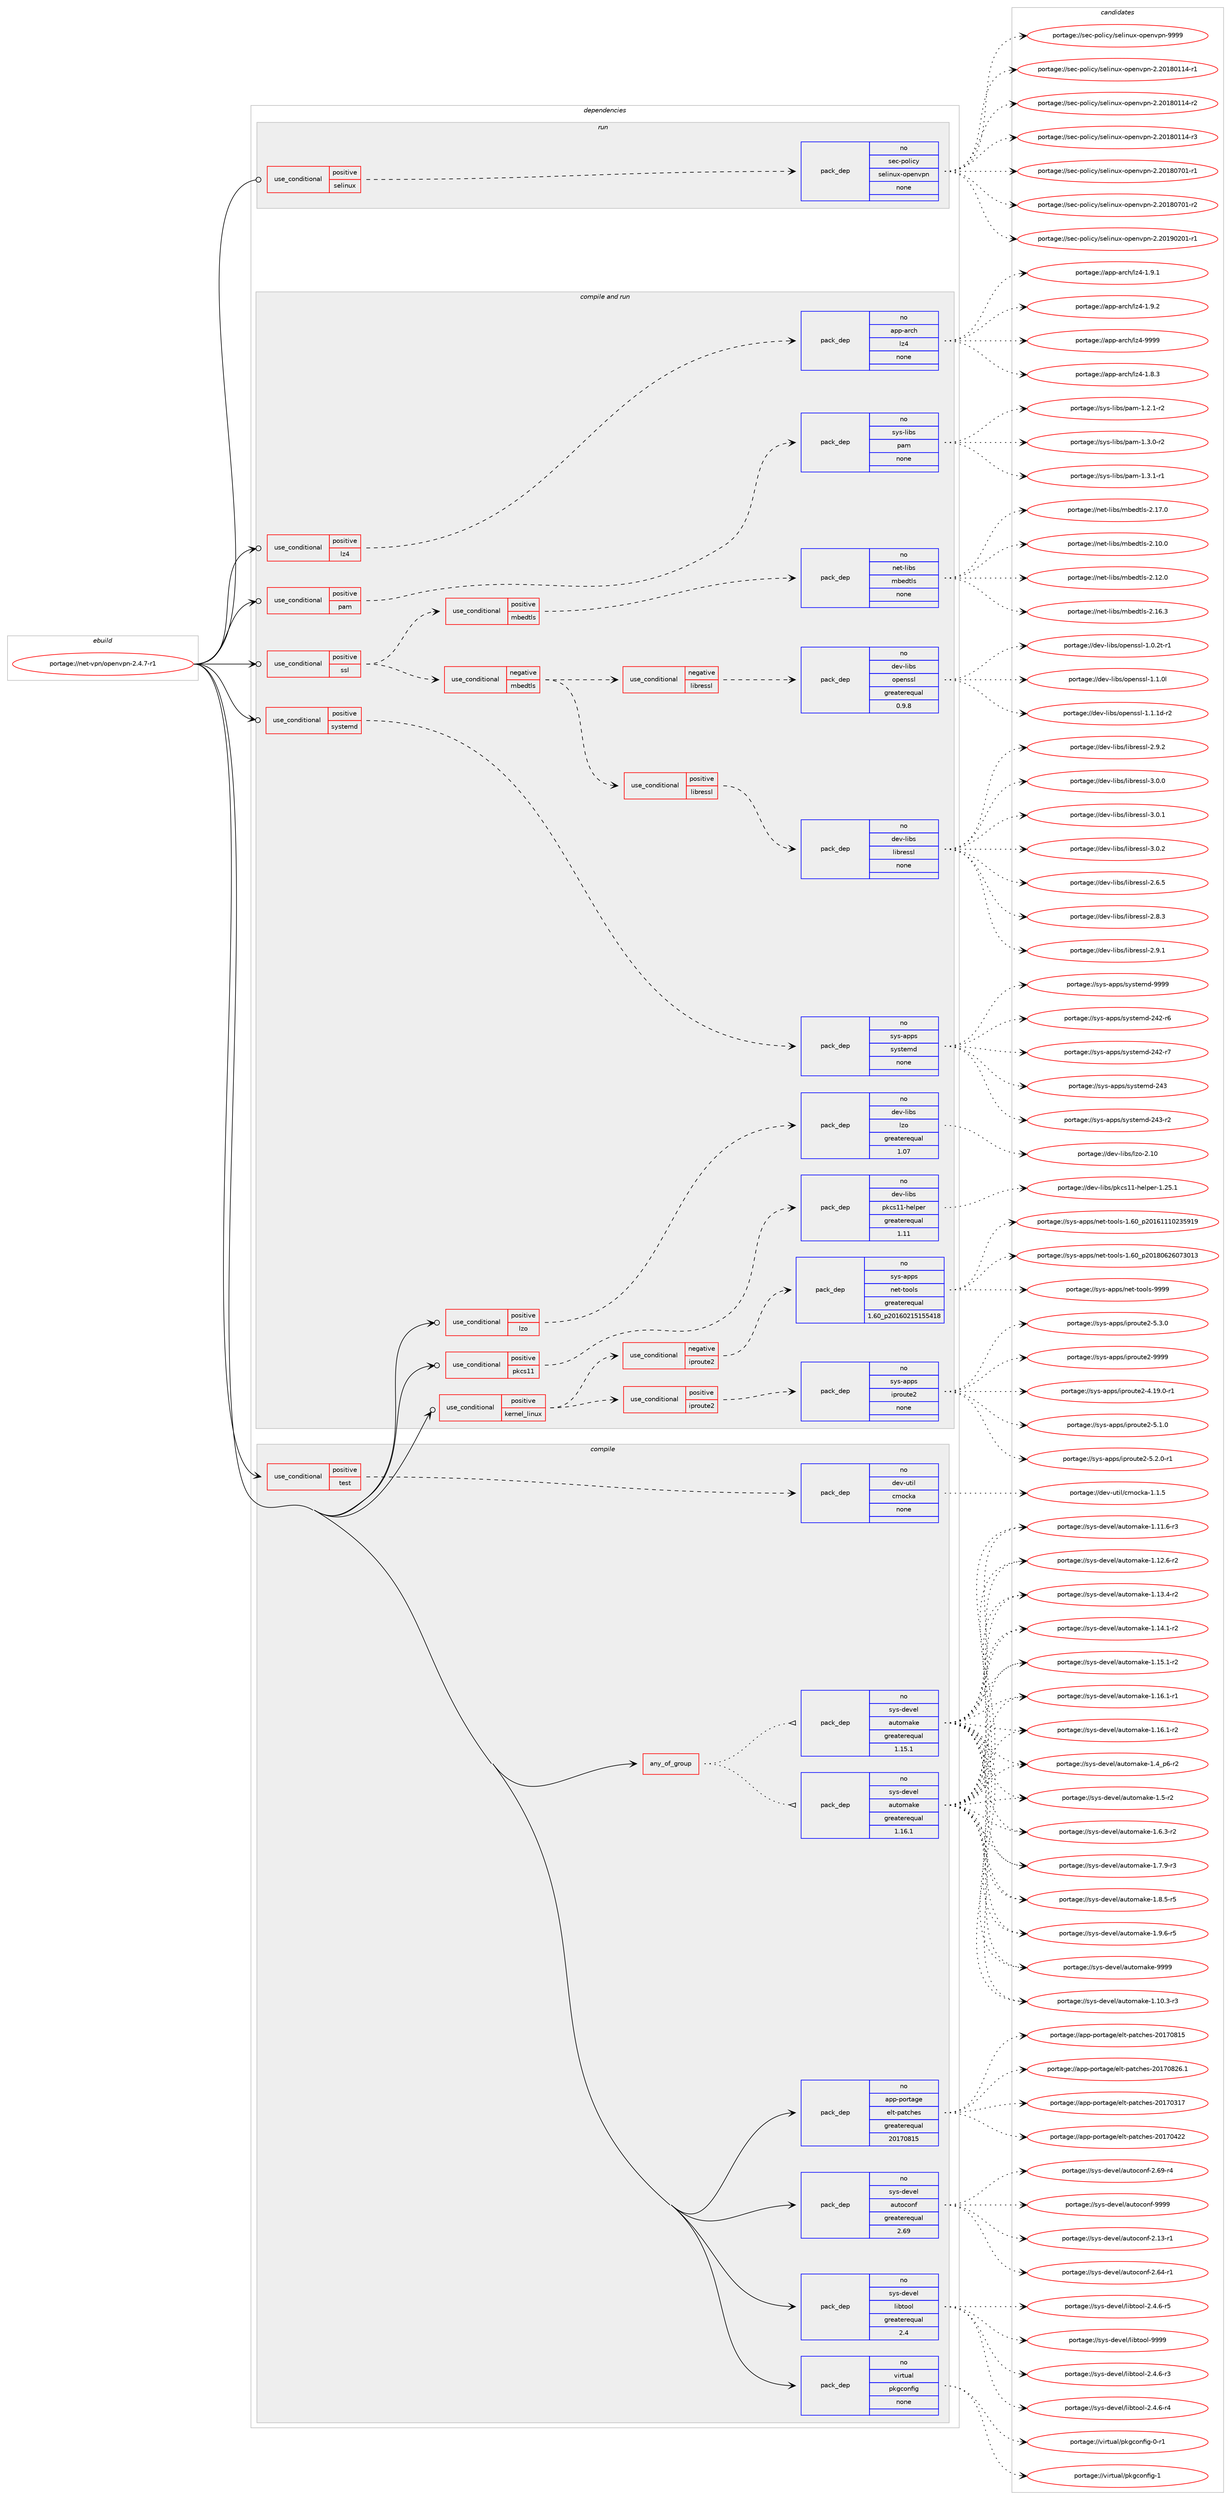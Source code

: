 digraph prolog {

# *************
# Graph options
# *************

newrank=true;
concentrate=true;
compound=true;
graph [rankdir=LR,fontname=Helvetica,fontsize=10,ranksep=1.5];#, ranksep=2.5, nodesep=0.2];
edge  [arrowhead=vee];
node  [fontname=Helvetica,fontsize=10];

# **********
# The ebuild
# **********

subgraph cluster_leftcol {
color=gray;
rank=same;
label=<<i>ebuild</i>>;
id [label="portage://net-vpn/openvpn-2.4.7-r1", color=red, width=4, href="../net-vpn/openvpn-2.4.7-r1.svg"];
}

# ****************
# The dependencies
# ****************

subgraph cluster_midcol {
color=gray;
label=<<i>dependencies</i>>;
subgraph cluster_compile {
fillcolor="#eeeeee";
style=filled;
label=<<i>compile</i>>;
subgraph any6181 {
dependency376392 [label=<<TABLE BORDER="0" CELLBORDER="1" CELLSPACING="0" CELLPADDING="4"><TR><TD CELLPADDING="10">any_of_group</TD></TR></TABLE>>, shape=none, color=red];subgraph pack275889 {
dependency376393 [label=<<TABLE BORDER="0" CELLBORDER="1" CELLSPACING="0" CELLPADDING="4" WIDTH="220"><TR><TD ROWSPAN="6" CELLPADDING="30">pack_dep</TD></TR><TR><TD WIDTH="110">no</TD></TR><TR><TD>sys-devel</TD></TR><TR><TD>automake</TD></TR><TR><TD>greaterequal</TD></TR><TR><TD>1.16.1</TD></TR></TABLE>>, shape=none, color=blue];
}
dependency376392:e -> dependency376393:w [weight=20,style="dotted",arrowhead="oinv"];
subgraph pack275890 {
dependency376394 [label=<<TABLE BORDER="0" CELLBORDER="1" CELLSPACING="0" CELLPADDING="4" WIDTH="220"><TR><TD ROWSPAN="6" CELLPADDING="30">pack_dep</TD></TR><TR><TD WIDTH="110">no</TD></TR><TR><TD>sys-devel</TD></TR><TR><TD>automake</TD></TR><TR><TD>greaterequal</TD></TR><TR><TD>1.15.1</TD></TR></TABLE>>, shape=none, color=blue];
}
dependency376392:e -> dependency376394:w [weight=20,style="dotted",arrowhead="oinv"];
}
id:e -> dependency376392:w [weight=20,style="solid",arrowhead="vee"];
subgraph cond94125 {
dependency376395 [label=<<TABLE BORDER="0" CELLBORDER="1" CELLSPACING="0" CELLPADDING="4"><TR><TD ROWSPAN="3" CELLPADDING="10">use_conditional</TD></TR><TR><TD>positive</TD></TR><TR><TD>test</TD></TR></TABLE>>, shape=none, color=red];
subgraph pack275891 {
dependency376396 [label=<<TABLE BORDER="0" CELLBORDER="1" CELLSPACING="0" CELLPADDING="4" WIDTH="220"><TR><TD ROWSPAN="6" CELLPADDING="30">pack_dep</TD></TR><TR><TD WIDTH="110">no</TD></TR><TR><TD>dev-util</TD></TR><TR><TD>cmocka</TD></TR><TR><TD>none</TD></TR><TR><TD></TD></TR></TABLE>>, shape=none, color=blue];
}
dependency376395:e -> dependency376396:w [weight=20,style="dashed",arrowhead="vee"];
}
id:e -> dependency376395:w [weight=20,style="solid",arrowhead="vee"];
subgraph pack275892 {
dependency376397 [label=<<TABLE BORDER="0" CELLBORDER="1" CELLSPACING="0" CELLPADDING="4" WIDTH="220"><TR><TD ROWSPAN="6" CELLPADDING="30">pack_dep</TD></TR><TR><TD WIDTH="110">no</TD></TR><TR><TD>app-portage</TD></TR><TR><TD>elt-patches</TD></TR><TR><TD>greaterequal</TD></TR><TR><TD>20170815</TD></TR></TABLE>>, shape=none, color=blue];
}
id:e -> dependency376397:w [weight=20,style="solid",arrowhead="vee"];
subgraph pack275893 {
dependency376398 [label=<<TABLE BORDER="0" CELLBORDER="1" CELLSPACING="0" CELLPADDING="4" WIDTH="220"><TR><TD ROWSPAN="6" CELLPADDING="30">pack_dep</TD></TR><TR><TD WIDTH="110">no</TD></TR><TR><TD>sys-devel</TD></TR><TR><TD>autoconf</TD></TR><TR><TD>greaterequal</TD></TR><TR><TD>2.69</TD></TR></TABLE>>, shape=none, color=blue];
}
id:e -> dependency376398:w [weight=20,style="solid",arrowhead="vee"];
subgraph pack275894 {
dependency376399 [label=<<TABLE BORDER="0" CELLBORDER="1" CELLSPACING="0" CELLPADDING="4" WIDTH="220"><TR><TD ROWSPAN="6" CELLPADDING="30">pack_dep</TD></TR><TR><TD WIDTH="110">no</TD></TR><TR><TD>sys-devel</TD></TR><TR><TD>libtool</TD></TR><TR><TD>greaterequal</TD></TR><TR><TD>2.4</TD></TR></TABLE>>, shape=none, color=blue];
}
id:e -> dependency376399:w [weight=20,style="solid",arrowhead="vee"];
subgraph pack275895 {
dependency376400 [label=<<TABLE BORDER="0" CELLBORDER="1" CELLSPACING="0" CELLPADDING="4" WIDTH="220"><TR><TD ROWSPAN="6" CELLPADDING="30">pack_dep</TD></TR><TR><TD WIDTH="110">no</TD></TR><TR><TD>virtual</TD></TR><TR><TD>pkgconfig</TD></TR><TR><TD>none</TD></TR><TR><TD></TD></TR></TABLE>>, shape=none, color=blue];
}
id:e -> dependency376400:w [weight=20,style="solid",arrowhead="vee"];
}
subgraph cluster_compileandrun {
fillcolor="#eeeeee";
style=filled;
label=<<i>compile and run</i>>;
subgraph cond94126 {
dependency376401 [label=<<TABLE BORDER="0" CELLBORDER="1" CELLSPACING="0" CELLPADDING="4"><TR><TD ROWSPAN="3" CELLPADDING="10">use_conditional</TD></TR><TR><TD>positive</TD></TR><TR><TD>kernel_linux</TD></TR></TABLE>>, shape=none, color=red];
subgraph cond94127 {
dependency376402 [label=<<TABLE BORDER="0" CELLBORDER="1" CELLSPACING="0" CELLPADDING="4"><TR><TD ROWSPAN="3" CELLPADDING="10">use_conditional</TD></TR><TR><TD>positive</TD></TR><TR><TD>iproute2</TD></TR></TABLE>>, shape=none, color=red];
subgraph pack275896 {
dependency376403 [label=<<TABLE BORDER="0" CELLBORDER="1" CELLSPACING="0" CELLPADDING="4" WIDTH="220"><TR><TD ROWSPAN="6" CELLPADDING="30">pack_dep</TD></TR><TR><TD WIDTH="110">no</TD></TR><TR><TD>sys-apps</TD></TR><TR><TD>iproute2</TD></TR><TR><TD>none</TD></TR><TR><TD></TD></TR></TABLE>>, shape=none, color=blue];
}
dependency376402:e -> dependency376403:w [weight=20,style="dashed",arrowhead="vee"];
}
dependency376401:e -> dependency376402:w [weight=20,style="dashed",arrowhead="vee"];
subgraph cond94128 {
dependency376404 [label=<<TABLE BORDER="0" CELLBORDER="1" CELLSPACING="0" CELLPADDING="4"><TR><TD ROWSPAN="3" CELLPADDING="10">use_conditional</TD></TR><TR><TD>negative</TD></TR><TR><TD>iproute2</TD></TR></TABLE>>, shape=none, color=red];
subgraph pack275897 {
dependency376405 [label=<<TABLE BORDER="0" CELLBORDER="1" CELLSPACING="0" CELLPADDING="4" WIDTH="220"><TR><TD ROWSPAN="6" CELLPADDING="30">pack_dep</TD></TR><TR><TD WIDTH="110">no</TD></TR><TR><TD>sys-apps</TD></TR><TR><TD>net-tools</TD></TR><TR><TD>greaterequal</TD></TR><TR><TD>1.60_p20160215155418</TD></TR></TABLE>>, shape=none, color=blue];
}
dependency376404:e -> dependency376405:w [weight=20,style="dashed",arrowhead="vee"];
}
dependency376401:e -> dependency376404:w [weight=20,style="dashed",arrowhead="vee"];
}
id:e -> dependency376401:w [weight=20,style="solid",arrowhead="odotvee"];
subgraph cond94129 {
dependency376406 [label=<<TABLE BORDER="0" CELLBORDER="1" CELLSPACING="0" CELLPADDING="4"><TR><TD ROWSPAN="3" CELLPADDING="10">use_conditional</TD></TR><TR><TD>positive</TD></TR><TR><TD>lz4</TD></TR></TABLE>>, shape=none, color=red];
subgraph pack275898 {
dependency376407 [label=<<TABLE BORDER="0" CELLBORDER="1" CELLSPACING="0" CELLPADDING="4" WIDTH="220"><TR><TD ROWSPAN="6" CELLPADDING="30">pack_dep</TD></TR><TR><TD WIDTH="110">no</TD></TR><TR><TD>app-arch</TD></TR><TR><TD>lz4</TD></TR><TR><TD>none</TD></TR><TR><TD></TD></TR></TABLE>>, shape=none, color=blue];
}
dependency376406:e -> dependency376407:w [weight=20,style="dashed",arrowhead="vee"];
}
id:e -> dependency376406:w [weight=20,style="solid",arrowhead="odotvee"];
subgraph cond94130 {
dependency376408 [label=<<TABLE BORDER="0" CELLBORDER="1" CELLSPACING="0" CELLPADDING="4"><TR><TD ROWSPAN="3" CELLPADDING="10">use_conditional</TD></TR><TR><TD>positive</TD></TR><TR><TD>lzo</TD></TR></TABLE>>, shape=none, color=red];
subgraph pack275899 {
dependency376409 [label=<<TABLE BORDER="0" CELLBORDER="1" CELLSPACING="0" CELLPADDING="4" WIDTH="220"><TR><TD ROWSPAN="6" CELLPADDING="30">pack_dep</TD></TR><TR><TD WIDTH="110">no</TD></TR><TR><TD>dev-libs</TD></TR><TR><TD>lzo</TD></TR><TR><TD>greaterequal</TD></TR><TR><TD>1.07</TD></TR></TABLE>>, shape=none, color=blue];
}
dependency376408:e -> dependency376409:w [weight=20,style="dashed",arrowhead="vee"];
}
id:e -> dependency376408:w [weight=20,style="solid",arrowhead="odotvee"];
subgraph cond94131 {
dependency376410 [label=<<TABLE BORDER="0" CELLBORDER="1" CELLSPACING="0" CELLPADDING="4"><TR><TD ROWSPAN="3" CELLPADDING="10">use_conditional</TD></TR><TR><TD>positive</TD></TR><TR><TD>pam</TD></TR></TABLE>>, shape=none, color=red];
subgraph pack275900 {
dependency376411 [label=<<TABLE BORDER="0" CELLBORDER="1" CELLSPACING="0" CELLPADDING="4" WIDTH="220"><TR><TD ROWSPAN="6" CELLPADDING="30">pack_dep</TD></TR><TR><TD WIDTH="110">no</TD></TR><TR><TD>sys-libs</TD></TR><TR><TD>pam</TD></TR><TR><TD>none</TD></TR><TR><TD></TD></TR></TABLE>>, shape=none, color=blue];
}
dependency376410:e -> dependency376411:w [weight=20,style="dashed",arrowhead="vee"];
}
id:e -> dependency376410:w [weight=20,style="solid",arrowhead="odotvee"];
subgraph cond94132 {
dependency376412 [label=<<TABLE BORDER="0" CELLBORDER="1" CELLSPACING="0" CELLPADDING="4"><TR><TD ROWSPAN="3" CELLPADDING="10">use_conditional</TD></TR><TR><TD>positive</TD></TR><TR><TD>pkcs11</TD></TR></TABLE>>, shape=none, color=red];
subgraph pack275901 {
dependency376413 [label=<<TABLE BORDER="0" CELLBORDER="1" CELLSPACING="0" CELLPADDING="4" WIDTH="220"><TR><TD ROWSPAN="6" CELLPADDING="30">pack_dep</TD></TR><TR><TD WIDTH="110">no</TD></TR><TR><TD>dev-libs</TD></TR><TR><TD>pkcs11-helper</TD></TR><TR><TD>greaterequal</TD></TR><TR><TD>1.11</TD></TR></TABLE>>, shape=none, color=blue];
}
dependency376412:e -> dependency376413:w [weight=20,style="dashed",arrowhead="vee"];
}
id:e -> dependency376412:w [weight=20,style="solid",arrowhead="odotvee"];
subgraph cond94133 {
dependency376414 [label=<<TABLE BORDER="0" CELLBORDER="1" CELLSPACING="0" CELLPADDING="4"><TR><TD ROWSPAN="3" CELLPADDING="10">use_conditional</TD></TR><TR><TD>positive</TD></TR><TR><TD>ssl</TD></TR></TABLE>>, shape=none, color=red];
subgraph cond94134 {
dependency376415 [label=<<TABLE BORDER="0" CELLBORDER="1" CELLSPACING="0" CELLPADDING="4"><TR><TD ROWSPAN="3" CELLPADDING="10">use_conditional</TD></TR><TR><TD>negative</TD></TR><TR><TD>mbedtls</TD></TR></TABLE>>, shape=none, color=red];
subgraph cond94135 {
dependency376416 [label=<<TABLE BORDER="0" CELLBORDER="1" CELLSPACING="0" CELLPADDING="4"><TR><TD ROWSPAN="3" CELLPADDING="10">use_conditional</TD></TR><TR><TD>negative</TD></TR><TR><TD>libressl</TD></TR></TABLE>>, shape=none, color=red];
subgraph pack275902 {
dependency376417 [label=<<TABLE BORDER="0" CELLBORDER="1" CELLSPACING="0" CELLPADDING="4" WIDTH="220"><TR><TD ROWSPAN="6" CELLPADDING="30">pack_dep</TD></TR><TR><TD WIDTH="110">no</TD></TR><TR><TD>dev-libs</TD></TR><TR><TD>openssl</TD></TR><TR><TD>greaterequal</TD></TR><TR><TD>0.9.8</TD></TR></TABLE>>, shape=none, color=blue];
}
dependency376416:e -> dependency376417:w [weight=20,style="dashed",arrowhead="vee"];
}
dependency376415:e -> dependency376416:w [weight=20,style="dashed",arrowhead="vee"];
subgraph cond94136 {
dependency376418 [label=<<TABLE BORDER="0" CELLBORDER="1" CELLSPACING="0" CELLPADDING="4"><TR><TD ROWSPAN="3" CELLPADDING="10">use_conditional</TD></TR><TR><TD>positive</TD></TR><TR><TD>libressl</TD></TR></TABLE>>, shape=none, color=red];
subgraph pack275903 {
dependency376419 [label=<<TABLE BORDER="0" CELLBORDER="1" CELLSPACING="0" CELLPADDING="4" WIDTH="220"><TR><TD ROWSPAN="6" CELLPADDING="30">pack_dep</TD></TR><TR><TD WIDTH="110">no</TD></TR><TR><TD>dev-libs</TD></TR><TR><TD>libressl</TD></TR><TR><TD>none</TD></TR><TR><TD></TD></TR></TABLE>>, shape=none, color=blue];
}
dependency376418:e -> dependency376419:w [weight=20,style="dashed",arrowhead="vee"];
}
dependency376415:e -> dependency376418:w [weight=20,style="dashed",arrowhead="vee"];
}
dependency376414:e -> dependency376415:w [weight=20,style="dashed",arrowhead="vee"];
subgraph cond94137 {
dependency376420 [label=<<TABLE BORDER="0" CELLBORDER="1" CELLSPACING="0" CELLPADDING="4"><TR><TD ROWSPAN="3" CELLPADDING="10">use_conditional</TD></TR><TR><TD>positive</TD></TR><TR><TD>mbedtls</TD></TR></TABLE>>, shape=none, color=red];
subgraph pack275904 {
dependency376421 [label=<<TABLE BORDER="0" CELLBORDER="1" CELLSPACING="0" CELLPADDING="4" WIDTH="220"><TR><TD ROWSPAN="6" CELLPADDING="30">pack_dep</TD></TR><TR><TD WIDTH="110">no</TD></TR><TR><TD>net-libs</TD></TR><TR><TD>mbedtls</TD></TR><TR><TD>none</TD></TR><TR><TD></TD></TR></TABLE>>, shape=none, color=blue];
}
dependency376420:e -> dependency376421:w [weight=20,style="dashed",arrowhead="vee"];
}
dependency376414:e -> dependency376420:w [weight=20,style="dashed",arrowhead="vee"];
}
id:e -> dependency376414:w [weight=20,style="solid",arrowhead="odotvee"];
subgraph cond94138 {
dependency376422 [label=<<TABLE BORDER="0" CELLBORDER="1" CELLSPACING="0" CELLPADDING="4"><TR><TD ROWSPAN="3" CELLPADDING="10">use_conditional</TD></TR><TR><TD>positive</TD></TR><TR><TD>systemd</TD></TR></TABLE>>, shape=none, color=red];
subgraph pack275905 {
dependency376423 [label=<<TABLE BORDER="0" CELLBORDER="1" CELLSPACING="0" CELLPADDING="4" WIDTH="220"><TR><TD ROWSPAN="6" CELLPADDING="30">pack_dep</TD></TR><TR><TD WIDTH="110">no</TD></TR><TR><TD>sys-apps</TD></TR><TR><TD>systemd</TD></TR><TR><TD>none</TD></TR><TR><TD></TD></TR></TABLE>>, shape=none, color=blue];
}
dependency376422:e -> dependency376423:w [weight=20,style="dashed",arrowhead="vee"];
}
id:e -> dependency376422:w [weight=20,style="solid",arrowhead="odotvee"];
}
subgraph cluster_run {
fillcolor="#eeeeee";
style=filled;
label=<<i>run</i>>;
subgraph cond94139 {
dependency376424 [label=<<TABLE BORDER="0" CELLBORDER="1" CELLSPACING="0" CELLPADDING="4"><TR><TD ROWSPAN="3" CELLPADDING="10">use_conditional</TD></TR><TR><TD>positive</TD></TR><TR><TD>selinux</TD></TR></TABLE>>, shape=none, color=red];
subgraph pack275906 {
dependency376425 [label=<<TABLE BORDER="0" CELLBORDER="1" CELLSPACING="0" CELLPADDING="4" WIDTH="220"><TR><TD ROWSPAN="6" CELLPADDING="30">pack_dep</TD></TR><TR><TD WIDTH="110">no</TD></TR><TR><TD>sec-policy</TD></TR><TR><TD>selinux-openvpn</TD></TR><TR><TD>none</TD></TR><TR><TD></TD></TR></TABLE>>, shape=none, color=blue];
}
dependency376424:e -> dependency376425:w [weight=20,style="dashed",arrowhead="vee"];
}
id:e -> dependency376424:w [weight=20,style="solid",arrowhead="odot"];
}
}

# **************
# The candidates
# **************

subgraph cluster_choices {
rank=same;
color=gray;
label=<<i>candidates</i>>;

subgraph choice275889 {
color=black;
nodesep=1;
choiceportage11512111545100101118101108479711711611110997107101454946494846514511451 [label="portage://sys-devel/automake-1.10.3-r3", color=red, width=4,href="../sys-devel/automake-1.10.3-r3.svg"];
choiceportage11512111545100101118101108479711711611110997107101454946494946544511451 [label="portage://sys-devel/automake-1.11.6-r3", color=red, width=4,href="../sys-devel/automake-1.11.6-r3.svg"];
choiceportage11512111545100101118101108479711711611110997107101454946495046544511450 [label="portage://sys-devel/automake-1.12.6-r2", color=red, width=4,href="../sys-devel/automake-1.12.6-r2.svg"];
choiceportage11512111545100101118101108479711711611110997107101454946495146524511450 [label="portage://sys-devel/automake-1.13.4-r2", color=red, width=4,href="../sys-devel/automake-1.13.4-r2.svg"];
choiceportage11512111545100101118101108479711711611110997107101454946495246494511450 [label="portage://sys-devel/automake-1.14.1-r2", color=red, width=4,href="../sys-devel/automake-1.14.1-r2.svg"];
choiceportage11512111545100101118101108479711711611110997107101454946495346494511450 [label="portage://sys-devel/automake-1.15.1-r2", color=red, width=4,href="../sys-devel/automake-1.15.1-r2.svg"];
choiceportage11512111545100101118101108479711711611110997107101454946495446494511449 [label="portage://sys-devel/automake-1.16.1-r1", color=red, width=4,href="../sys-devel/automake-1.16.1-r1.svg"];
choiceportage11512111545100101118101108479711711611110997107101454946495446494511450 [label="portage://sys-devel/automake-1.16.1-r2", color=red, width=4,href="../sys-devel/automake-1.16.1-r2.svg"];
choiceportage115121115451001011181011084797117116111109971071014549465295112544511450 [label="portage://sys-devel/automake-1.4_p6-r2", color=red, width=4,href="../sys-devel/automake-1.4_p6-r2.svg"];
choiceportage11512111545100101118101108479711711611110997107101454946534511450 [label="portage://sys-devel/automake-1.5-r2", color=red, width=4,href="../sys-devel/automake-1.5-r2.svg"];
choiceportage115121115451001011181011084797117116111109971071014549465446514511450 [label="portage://sys-devel/automake-1.6.3-r2", color=red, width=4,href="../sys-devel/automake-1.6.3-r2.svg"];
choiceportage115121115451001011181011084797117116111109971071014549465546574511451 [label="portage://sys-devel/automake-1.7.9-r3", color=red, width=4,href="../sys-devel/automake-1.7.9-r3.svg"];
choiceportage115121115451001011181011084797117116111109971071014549465646534511453 [label="portage://sys-devel/automake-1.8.5-r5", color=red, width=4,href="../sys-devel/automake-1.8.5-r5.svg"];
choiceportage115121115451001011181011084797117116111109971071014549465746544511453 [label="portage://sys-devel/automake-1.9.6-r5", color=red, width=4,href="../sys-devel/automake-1.9.6-r5.svg"];
choiceportage115121115451001011181011084797117116111109971071014557575757 [label="portage://sys-devel/automake-9999", color=red, width=4,href="../sys-devel/automake-9999.svg"];
dependency376393:e -> choiceportage11512111545100101118101108479711711611110997107101454946494846514511451:w [style=dotted,weight="100"];
dependency376393:e -> choiceportage11512111545100101118101108479711711611110997107101454946494946544511451:w [style=dotted,weight="100"];
dependency376393:e -> choiceportage11512111545100101118101108479711711611110997107101454946495046544511450:w [style=dotted,weight="100"];
dependency376393:e -> choiceportage11512111545100101118101108479711711611110997107101454946495146524511450:w [style=dotted,weight="100"];
dependency376393:e -> choiceportage11512111545100101118101108479711711611110997107101454946495246494511450:w [style=dotted,weight="100"];
dependency376393:e -> choiceportage11512111545100101118101108479711711611110997107101454946495346494511450:w [style=dotted,weight="100"];
dependency376393:e -> choiceportage11512111545100101118101108479711711611110997107101454946495446494511449:w [style=dotted,weight="100"];
dependency376393:e -> choiceportage11512111545100101118101108479711711611110997107101454946495446494511450:w [style=dotted,weight="100"];
dependency376393:e -> choiceportage115121115451001011181011084797117116111109971071014549465295112544511450:w [style=dotted,weight="100"];
dependency376393:e -> choiceportage11512111545100101118101108479711711611110997107101454946534511450:w [style=dotted,weight="100"];
dependency376393:e -> choiceportage115121115451001011181011084797117116111109971071014549465446514511450:w [style=dotted,weight="100"];
dependency376393:e -> choiceportage115121115451001011181011084797117116111109971071014549465546574511451:w [style=dotted,weight="100"];
dependency376393:e -> choiceportage115121115451001011181011084797117116111109971071014549465646534511453:w [style=dotted,weight="100"];
dependency376393:e -> choiceportage115121115451001011181011084797117116111109971071014549465746544511453:w [style=dotted,weight="100"];
dependency376393:e -> choiceportage115121115451001011181011084797117116111109971071014557575757:w [style=dotted,weight="100"];
}
subgraph choice275890 {
color=black;
nodesep=1;
choiceportage11512111545100101118101108479711711611110997107101454946494846514511451 [label="portage://sys-devel/automake-1.10.3-r3", color=red, width=4,href="../sys-devel/automake-1.10.3-r3.svg"];
choiceportage11512111545100101118101108479711711611110997107101454946494946544511451 [label="portage://sys-devel/automake-1.11.6-r3", color=red, width=4,href="../sys-devel/automake-1.11.6-r3.svg"];
choiceportage11512111545100101118101108479711711611110997107101454946495046544511450 [label="portage://sys-devel/automake-1.12.6-r2", color=red, width=4,href="../sys-devel/automake-1.12.6-r2.svg"];
choiceportage11512111545100101118101108479711711611110997107101454946495146524511450 [label="portage://sys-devel/automake-1.13.4-r2", color=red, width=4,href="../sys-devel/automake-1.13.4-r2.svg"];
choiceportage11512111545100101118101108479711711611110997107101454946495246494511450 [label="portage://sys-devel/automake-1.14.1-r2", color=red, width=4,href="../sys-devel/automake-1.14.1-r2.svg"];
choiceportage11512111545100101118101108479711711611110997107101454946495346494511450 [label="portage://sys-devel/automake-1.15.1-r2", color=red, width=4,href="../sys-devel/automake-1.15.1-r2.svg"];
choiceportage11512111545100101118101108479711711611110997107101454946495446494511449 [label="portage://sys-devel/automake-1.16.1-r1", color=red, width=4,href="../sys-devel/automake-1.16.1-r1.svg"];
choiceportage11512111545100101118101108479711711611110997107101454946495446494511450 [label="portage://sys-devel/automake-1.16.1-r2", color=red, width=4,href="../sys-devel/automake-1.16.1-r2.svg"];
choiceportage115121115451001011181011084797117116111109971071014549465295112544511450 [label="portage://sys-devel/automake-1.4_p6-r2", color=red, width=4,href="../sys-devel/automake-1.4_p6-r2.svg"];
choiceportage11512111545100101118101108479711711611110997107101454946534511450 [label="portage://sys-devel/automake-1.5-r2", color=red, width=4,href="../sys-devel/automake-1.5-r2.svg"];
choiceportage115121115451001011181011084797117116111109971071014549465446514511450 [label="portage://sys-devel/automake-1.6.3-r2", color=red, width=4,href="../sys-devel/automake-1.6.3-r2.svg"];
choiceportage115121115451001011181011084797117116111109971071014549465546574511451 [label="portage://sys-devel/automake-1.7.9-r3", color=red, width=4,href="../sys-devel/automake-1.7.9-r3.svg"];
choiceportage115121115451001011181011084797117116111109971071014549465646534511453 [label="portage://sys-devel/automake-1.8.5-r5", color=red, width=4,href="../sys-devel/automake-1.8.5-r5.svg"];
choiceportage115121115451001011181011084797117116111109971071014549465746544511453 [label="portage://sys-devel/automake-1.9.6-r5", color=red, width=4,href="../sys-devel/automake-1.9.6-r5.svg"];
choiceportage115121115451001011181011084797117116111109971071014557575757 [label="portage://sys-devel/automake-9999", color=red, width=4,href="../sys-devel/automake-9999.svg"];
dependency376394:e -> choiceportage11512111545100101118101108479711711611110997107101454946494846514511451:w [style=dotted,weight="100"];
dependency376394:e -> choiceportage11512111545100101118101108479711711611110997107101454946494946544511451:w [style=dotted,weight="100"];
dependency376394:e -> choiceportage11512111545100101118101108479711711611110997107101454946495046544511450:w [style=dotted,weight="100"];
dependency376394:e -> choiceportage11512111545100101118101108479711711611110997107101454946495146524511450:w [style=dotted,weight="100"];
dependency376394:e -> choiceportage11512111545100101118101108479711711611110997107101454946495246494511450:w [style=dotted,weight="100"];
dependency376394:e -> choiceportage11512111545100101118101108479711711611110997107101454946495346494511450:w [style=dotted,weight="100"];
dependency376394:e -> choiceportage11512111545100101118101108479711711611110997107101454946495446494511449:w [style=dotted,weight="100"];
dependency376394:e -> choiceportage11512111545100101118101108479711711611110997107101454946495446494511450:w [style=dotted,weight="100"];
dependency376394:e -> choiceportage115121115451001011181011084797117116111109971071014549465295112544511450:w [style=dotted,weight="100"];
dependency376394:e -> choiceportage11512111545100101118101108479711711611110997107101454946534511450:w [style=dotted,weight="100"];
dependency376394:e -> choiceportage115121115451001011181011084797117116111109971071014549465446514511450:w [style=dotted,weight="100"];
dependency376394:e -> choiceportage115121115451001011181011084797117116111109971071014549465546574511451:w [style=dotted,weight="100"];
dependency376394:e -> choiceportage115121115451001011181011084797117116111109971071014549465646534511453:w [style=dotted,weight="100"];
dependency376394:e -> choiceportage115121115451001011181011084797117116111109971071014549465746544511453:w [style=dotted,weight="100"];
dependency376394:e -> choiceportage115121115451001011181011084797117116111109971071014557575757:w [style=dotted,weight="100"];
}
subgraph choice275891 {
color=black;
nodesep=1;
choiceportage1001011184511711610510847991091119910797454946494653 [label="portage://dev-util/cmocka-1.1.5", color=red, width=4,href="../dev-util/cmocka-1.1.5.svg"];
dependency376396:e -> choiceportage1001011184511711610510847991091119910797454946494653:w [style=dotted,weight="100"];
}
subgraph choice275892 {
color=black;
nodesep=1;
choiceportage97112112451121111141169710310147101108116451129711699104101115455048495548514955 [label="portage://app-portage/elt-patches-20170317", color=red, width=4,href="../app-portage/elt-patches-20170317.svg"];
choiceportage97112112451121111141169710310147101108116451129711699104101115455048495548525050 [label="portage://app-portage/elt-patches-20170422", color=red, width=4,href="../app-portage/elt-patches-20170422.svg"];
choiceportage97112112451121111141169710310147101108116451129711699104101115455048495548564953 [label="portage://app-portage/elt-patches-20170815", color=red, width=4,href="../app-portage/elt-patches-20170815.svg"];
choiceportage971121124511211111411697103101471011081164511297116991041011154550484955485650544649 [label="portage://app-portage/elt-patches-20170826.1", color=red, width=4,href="../app-portage/elt-patches-20170826.1.svg"];
dependency376397:e -> choiceportage97112112451121111141169710310147101108116451129711699104101115455048495548514955:w [style=dotted,weight="100"];
dependency376397:e -> choiceportage97112112451121111141169710310147101108116451129711699104101115455048495548525050:w [style=dotted,weight="100"];
dependency376397:e -> choiceportage97112112451121111141169710310147101108116451129711699104101115455048495548564953:w [style=dotted,weight="100"];
dependency376397:e -> choiceportage971121124511211111411697103101471011081164511297116991041011154550484955485650544649:w [style=dotted,weight="100"];
}
subgraph choice275893 {
color=black;
nodesep=1;
choiceportage1151211154510010111810110847971171161119911111010245504649514511449 [label="portage://sys-devel/autoconf-2.13-r1", color=red, width=4,href="../sys-devel/autoconf-2.13-r1.svg"];
choiceportage1151211154510010111810110847971171161119911111010245504654524511449 [label="portage://sys-devel/autoconf-2.64-r1", color=red, width=4,href="../sys-devel/autoconf-2.64-r1.svg"];
choiceportage1151211154510010111810110847971171161119911111010245504654574511452 [label="portage://sys-devel/autoconf-2.69-r4", color=red, width=4,href="../sys-devel/autoconf-2.69-r4.svg"];
choiceportage115121115451001011181011084797117116111991111101024557575757 [label="portage://sys-devel/autoconf-9999", color=red, width=4,href="../sys-devel/autoconf-9999.svg"];
dependency376398:e -> choiceportage1151211154510010111810110847971171161119911111010245504649514511449:w [style=dotted,weight="100"];
dependency376398:e -> choiceportage1151211154510010111810110847971171161119911111010245504654524511449:w [style=dotted,weight="100"];
dependency376398:e -> choiceportage1151211154510010111810110847971171161119911111010245504654574511452:w [style=dotted,weight="100"];
dependency376398:e -> choiceportage115121115451001011181011084797117116111991111101024557575757:w [style=dotted,weight="100"];
}
subgraph choice275894 {
color=black;
nodesep=1;
choiceportage1151211154510010111810110847108105981161111111084550465246544511451 [label="portage://sys-devel/libtool-2.4.6-r3", color=red, width=4,href="../sys-devel/libtool-2.4.6-r3.svg"];
choiceportage1151211154510010111810110847108105981161111111084550465246544511452 [label="portage://sys-devel/libtool-2.4.6-r4", color=red, width=4,href="../sys-devel/libtool-2.4.6-r4.svg"];
choiceportage1151211154510010111810110847108105981161111111084550465246544511453 [label="portage://sys-devel/libtool-2.4.6-r5", color=red, width=4,href="../sys-devel/libtool-2.4.6-r5.svg"];
choiceportage1151211154510010111810110847108105981161111111084557575757 [label="portage://sys-devel/libtool-9999", color=red, width=4,href="../sys-devel/libtool-9999.svg"];
dependency376399:e -> choiceportage1151211154510010111810110847108105981161111111084550465246544511451:w [style=dotted,weight="100"];
dependency376399:e -> choiceportage1151211154510010111810110847108105981161111111084550465246544511452:w [style=dotted,weight="100"];
dependency376399:e -> choiceportage1151211154510010111810110847108105981161111111084550465246544511453:w [style=dotted,weight="100"];
dependency376399:e -> choiceportage1151211154510010111810110847108105981161111111084557575757:w [style=dotted,weight="100"];
}
subgraph choice275895 {
color=black;
nodesep=1;
choiceportage11810511411611797108471121071039911111010210510345484511449 [label="portage://virtual/pkgconfig-0-r1", color=red, width=4,href="../virtual/pkgconfig-0-r1.svg"];
choiceportage1181051141161179710847112107103991111101021051034549 [label="portage://virtual/pkgconfig-1", color=red, width=4,href="../virtual/pkgconfig-1.svg"];
dependency376400:e -> choiceportage11810511411611797108471121071039911111010210510345484511449:w [style=dotted,weight="100"];
dependency376400:e -> choiceportage1181051141161179710847112107103991111101021051034549:w [style=dotted,weight="100"];
}
subgraph choice275896 {
color=black;
nodesep=1;
choiceportage11512111545971121121154710511211411111711610150455246495746484511449 [label="portage://sys-apps/iproute2-4.19.0-r1", color=red, width=4,href="../sys-apps/iproute2-4.19.0-r1.svg"];
choiceportage11512111545971121121154710511211411111711610150455346494648 [label="portage://sys-apps/iproute2-5.1.0", color=red, width=4,href="../sys-apps/iproute2-5.1.0.svg"];
choiceportage115121115459711211211547105112114111117116101504553465046484511449 [label="portage://sys-apps/iproute2-5.2.0-r1", color=red, width=4,href="../sys-apps/iproute2-5.2.0-r1.svg"];
choiceportage11512111545971121121154710511211411111711610150455346514648 [label="portage://sys-apps/iproute2-5.3.0", color=red, width=4,href="../sys-apps/iproute2-5.3.0.svg"];
choiceportage115121115459711211211547105112114111117116101504557575757 [label="portage://sys-apps/iproute2-9999", color=red, width=4,href="../sys-apps/iproute2-9999.svg"];
dependency376403:e -> choiceportage11512111545971121121154710511211411111711610150455246495746484511449:w [style=dotted,weight="100"];
dependency376403:e -> choiceportage11512111545971121121154710511211411111711610150455346494648:w [style=dotted,weight="100"];
dependency376403:e -> choiceportage115121115459711211211547105112114111117116101504553465046484511449:w [style=dotted,weight="100"];
dependency376403:e -> choiceportage11512111545971121121154710511211411111711610150455346514648:w [style=dotted,weight="100"];
dependency376403:e -> choiceportage115121115459711211211547105112114111117116101504557575757:w [style=dotted,weight="100"];
}
subgraph choice275897 {
color=black;
nodesep=1;
choiceportage115121115459711211211547110101116451161111111081154549465448951125048495449494948505153574957 [label="portage://sys-apps/net-tools-1.60_p20161110235919", color=red, width=4,href="../sys-apps/net-tools-1.60_p20161110235919.svg"];
choiceportage115121115459711211211547110101116451161111111081154549465448951125048495648545054485551484951 [label="portage://sys-apps/net-tools-1.60_p20180626073013", color=red, width=4,href="../sys-apps/net-tools-1.60_p20180626073013.svg"];
choiceportage115121115459711211211547110101116451161111111081154557575757 [label="portage://sys-apps/net-tools-9999", color=red, width=4,href="../sys-apps/net-tools-9999.svg"];
dependency376405:e -> choiceportage115121115459711211211547110101116451161111111081154549465448951125048495449494948505153574957:w [style=dotted,weight="100"];
dependency376405:e -> choiceportage115121115459711211211547110101116451161111111081154549465448951125048495648545054485551484951:w [style=dotted,weight="100"];
dependency376405:e -> choiceportage115121115459711211211547110101116451161111111081154557575757:w [style=dotted,weight="100"];
}
subgraph choice275898 {
color=black;
nodesep=1;
choiceportage971121124597114991044710812252454946564651 [label="portage://app-arch/lz4-1.8.3", color=red, width=4,href="../app-arch/lz4-1.8.3.svg"];
choiceportage971121124597114991044710812252454946574649 [label="portage://app-arch/lz4-1.9.1", color=red, width=4,href="../app-arch/lz4-1.9.1.svg"];
choiceportage971121124597114991044710812252454946574650 [label="portage://app-arch/lz4-1.9.2", color=red, width=4,href="../app-arch/lz4-1.9.2.svg"];
choiceportage9711211245971149910447108122524557575757 [label="portage://app-arch/lz4-9999", color=red, width=4,href="../app-arch/lz4-9999.svg"];
dependency376407:e -> choiceportage971121124597114991044710812252454946564651:w [style=dotted,weight="100"];
dependency376407:e -> choiceportage971121124597114991044710812252454946574649:w [style=dotted,weight="100"];
dependency376407:e -> choiceportage971121124597114991044710812252454946574650:w [style=dotted,weight="100"];
dependency376407:e -> choiceportage9711211245971149910447108122524557575757:w [style=dotted,weight="100"];
}
subgraph choice275899 {
color=black;
nodesep=1;
choiceportage1001011184510810598115471081221114550464948 [label="portage://dev-libs/lzo-2.10", color=red, width=4,href="../dev-libs/lzo-2.10.svg"];
dependency376409:e -> choiceportage1001011184510810598115471081221114550464948:w [style=dotted,weight="100"];
}
subgraph choice275900 {
color=black;
nodesep=1;
choiceportage115121115451081059811547112971094549465046494511450 [label="portage://sys-libs/pam-1.2.1-r2", color=red, width=4,href="../sys-libs/pam-1.2.1-r2.svg"];
choiceportage115121115451081059811547112971094549465146484511450 [label="portage://sys-libs/pam-1.3.0-r2", color=red, width=4,href="../sys-libs/pam-1.3.0-r2.svg"];
choiceportage115121115451081059811547112971094549465146494511449 [label="portage://sys-libs/pam-1.3.1-r1", color=red, width=4,href="../sys-libs/pam-1.3.1-r1.svg"];
dependency376411:e -> choiceportage115121115451081059811547112971094549465046494511450:w [style=dotted,weight="100"];
dependency376411:e -> choiceportage115121115451081059811547112971094549465146484511450:w [style=dotted,weight="100"];
dependency376411:e -> choiceportage115121115451081059811547112971094549465146494511449:w [style=dotted,weight="100"];
}
subgraph choice275901 {
color=black;
nodesep=1;
choiceportage1001011184510810598115471121079911549494510410110811210111445494650534649 [label="portage://dev-libs/pkcs11-helper-1.25.1", color=red, width=4,href="../dev-libs/pkcs11-helper-1.25.1.svg"];
dependency376413:e -> choiceportage1001011184510810598115471121079911549494510410110811210111445494650534649:w [style=dotted,weight="100"];
}
subgraph choice275902 {
color=black;
nodesep=1;
choiceportage1001011184510810598115471111121011101151151084549464846501164511449 [label="portage://dev-libs/openssl-1.0.2t-r1", color=red, width=4,href="../dev-libs/openssl-1.0.2t-r1.svg"];
choiceportage100101118451081059811547111112101110115115108454946494648108 [label="portage://dev-libs/openssl-1.1.0l", color=red, width=4,href="../dev-libs/openssl-1.1.0l.svg"];
choiceportage1001011184510810598115471111121011101151151084549464946491004511450 [label="portage://dev-libs/openssl-1.1.1d-r2", color=red, width=4,href="../dev-libs/openssl-1.1.1d-r2.svg"];
dependency376417:e -> choiceportage1001011184510810598115471111121011101151151084549464846501164511449:w [style=dotted,weight="100"];
dependency376417:e -> choiceportage100101118451081059811547111112101110115115108454946494648108:w [style=dotted,weight="100"];
dependency376417:e -> choiceportage1001011184510810598115471111121011101151151084549464946491004511450:w [style=dotted,weight="100"];
}
subgraph choice275903 {
color=black;
nodesep=1;
choiceportage10010111845108105981154710810598114101115115108455046544653 [label="portage://dev-libs/libressl-2.6.5", color=red, width=4,href="../dev-libs/libressl-2.6.5.svg"];
choiceportage10010111845108105981154710810598114101115115108455046564651 [label="portage://dev-libs/libressl-2.8.3", color=red, width=4,href="../dev-libs/libressl-2.8.3.svg"];
choiceportage10010111845108105981154710810598114101115115108455046574649 [label="portage://dev-libs/libressl-2.9.1", color=red, width=4,href="../dev-libs/libressl-2.9.1.svg"];
choiceportage10010111845108105981154710810598114101115115108455046574650 [label="portage://dev-libs/libressl-2.9.2", color=red, width=4,href="../dev-libs/libressl-2.9.2.svg"];
choiceportage10010111845108105981154710810598114101115115108455146484648 [label="portage://dev-libs/libressl-3.0.0", color=red, width=4,href="../dev-libs/libressl-3.0.0.svg"];
choiceportage10010111845108105981154710810598114101115115108455146484649 [label="portage://dev-libs/libressl-3.0.1", color=red, width=4,href="../dev-libs/libressl-3.0.1.svg"];
choiceportage10010111845108105981154710810598114101115115108455146484650 [label="portage://dev-libs/libressl-3.0.2", color=red, width=4,href="../dev-libs/libressl-3.0.2.svg"];
dependency376419:e -> choiceportage10010111845108105981154710810598114101115115108455046544653:w [style=dotted,weight="100"];
dependency376419:e -> choiceportage10010111845108105981154710810598114101115115108455046564651:w [style=dotted,weight="100"];
dependency376419:e -> choiceportage10010111845108105981154710810598114101115115108455046574649:w [style=dotted,weight="100"];
dependency376419:e -> choiceportage10010111845108105981154710810598114101115115108455046574650:w [style=dotted,weight="100"];
dependency376419:e -> choiceportage10010111845108105981154710810598114101115115108455146484648:w [style=dotted,weight="100"];
dependency376419:e -> choiceportage10010111845108105981154710810598114101115115108455146484649:w [style=dotted,weight="100"];
dependency376419:e -> choiceportage10010111845108105981154710810598114101115115108455146484650:w [style=dotted,weight="100"];
}
subgraph choice275904 {
color=black;
nodesep=1;
choiceportage1101011164510810598115471099810110011610811545504649484648 [label="portage://net-libs/mbedtls-2.10.0", color=red, width=4,href="../net-libs/mbedtls-2.10.0.svg"];
choiceportage1101011164510810598115471099810110011610811545504649504648 [label="portage://net-libs/mbedtls-2.12.0", color=red, width=4,href="../net-libs/mbedtls-2.12.0.svg"];
choiceportage1101011164510810598115471099810110011610811545504649544651 [label="portage://net-libs/mbedtls-2.16.3", color=red, width=4,href="../net-libs/mbedtls-2.16.3.svg"];
choiceportage1101011164510810598115471099810110011610811545504649554648 [label="portage://net-libs/mbedtls-2.17.0", color=red, width=4,href="../net-libs/mbedtls-2.17.0.svg"];
dependency376421:e -> choiceportage1101011164510810598115471099810110011610811545504649484648:w [style=dotted,weight="100"];
dependency376421:e -> choiceportage1101011164510810598115471099810110011610811545504649504648:w [style=dotted,weight="100"];
dependency376421:e -> choiceportage1101011164510810598115471099810110011610811545504649544651:w [style=dotted,weight="100"];
dependency376421:e -> choiceportage1101011164510810598115471099810110011610811545504649554648:w [style=dotted,weight="100"];
}
subgraph choice275905 {
color=black;
nodesep=1;
choiceportage115121115459711211211547115121115116101109100455052504511454 [label="portage://sys-apps/systemd-242-r6", color=red, width=4,href="../sys-apps/systemd-242-r6.svg"];
choiceportage115121115459711211211547115121115116101109100455052504511455 [label="portage://sys-apps/systemd-242-r7", color=red, width=4,href="../sys-apps/systemd-242-r7.svg"];
choiceportage11512111545971121121154711512111511610110910045505251 [label="portage://sys-apps/systemd-243", color=red, width=4,href="../sys-apps/systemd-243.svg"];
choiceportage115121115459711211211547115121115116101109100455052514511450 [label="portage://sys-apps/systemd-243-r2", color=red, width=4,href="../sys-apps/systemd-243-r2.svg"];
choiceportage1151211154597112112115471151211151161011091004557575757 [label="portage://sys-apps/systemd-9999", color=red, width=4,href="../sys-apps/systemd-9999.svg"];
dependency376423:e -> choiceportage115121115459711211211547115121115116101109100455052504511454:w [style=dotted,weight="100"];
dependency376423:e -> choiceportage115121115459711211211547115121115116101109100455052504511455:w [style=dotted,weight="100"];
dependency376423:e -> choiceportage11512111545971121121154711512111511610110910045505251:w [style=dotted,weight="100"];
dependency376423:e -> choiceportage115121115459711211211547115121115116101109100455052514511450:w [style=dotted,weight="100"];
dependency376423:e -> choiceportage1151211154597112112115471151211151161011091004557575757:w [style=dotted,weight="100"];
}
subgraph choice275906 {
color=black;
nodesep=1;
choiceportage115101994511211110810599121471151011081051101171204511111210111011811211045504650484956484949524511449 [label="portage://sec-policy/selinux-openvpn-2.20180114-r1", color=red, width=4,href="../sec-policy/selinux-openvpn-2.20180114-r1.svg"];
choiceportage115101994511211110810599121471151011081051101171204511111210111011811211045504650484956484949524511450 [label="portage://sec-policy/selinux-openvpn-2.20180114-r2", color=red, width=4,href="../sec-policy/selinux-openvpn-2.20180114-r2.svg"];
choiceportage115101994511211110810599121471151011081051101171204511111210111011811211045504650484956484949524511451 [label="portage://sec-policy/selinux-openvpn-2.20180114-r3", color=red, width=4,href="../sec-policy/selinux-openvpn-2.20180114-r3.svg"];
choiceportage115101994511211110810599121471151011081051101171204511111210111011811211045504650484956485548494511449 [label="portage://sec-policy/selinux-openvpn-2.20180701-r1", color=red, width=4,href="../sec-policy/selinux-openvpn-2.20180701-r1.svg"];
choiceportage115101994511211110810599121471151011081051101171204511111210111011811211045504650484956485548494511450 [label="portage://sec-policy/selinux-openvpn-2.20180701-r2", color=red, width=4,href="../sec-policy/selinux-openvpn-2.20180701-r2.svg"];
choiceportage115101994511211110810599121471151011081051101171204511111210111011811211045504650484957485048494511449 [label="portage://sec-policy/selinux-openvpn-2.20190201-r1", color=red, width=4,href="../sec-policy/selinux-openvpn-2.20190201-r1.svg"];
choiceportage11510199451121111081059912147115101108105110117120451111121011101181121104557575757 [label="portage://sec-policy/selinux-openvpn-9999", color=red, width=4,href="../sec-policy/selinux-openvpn-9999.svg"];
dependency376425:e -> choiceportage115101994511211110810599121471151011081051101171204511111210111011811211045504650484956484949524511449:w [style=dotted,weight="100"];
dependency376425:e -> choiceportage115101994511211110810599121471151011081051101171204511111210111011811211045504650484956484949524511450:w [style=dotted,weight="100"];
dependency376425:e -> choiceportage115101994511211110810599121471151011081051101171204511111210111011811211045504650484956484949524511451:w [style=dotted,weight="100"];
dependency376425:e -> choiceportage115101994511211110810599121471151011081051101171204511111210111011811211045504650484956485548494511449:w [style=dotted,weight="100"];
dependency376425:e -> choiceportage115101994511211110810599121471151011081051101171204511111210111011811211045504650484956485548494511450:w [style=dotted,weight="100"];
dependency376425:e -> choiceportage115101994511211110810599121471151011081051101171204511111210111011811211045504650484957485048494511449:w [style=dotted,weight="100"];
dependency376425:e -> choiceportage11510199451121111081059912147115101108105110117120451111121011101181121104557575757:w [style=dotted,weight="100"];
}
}

}
